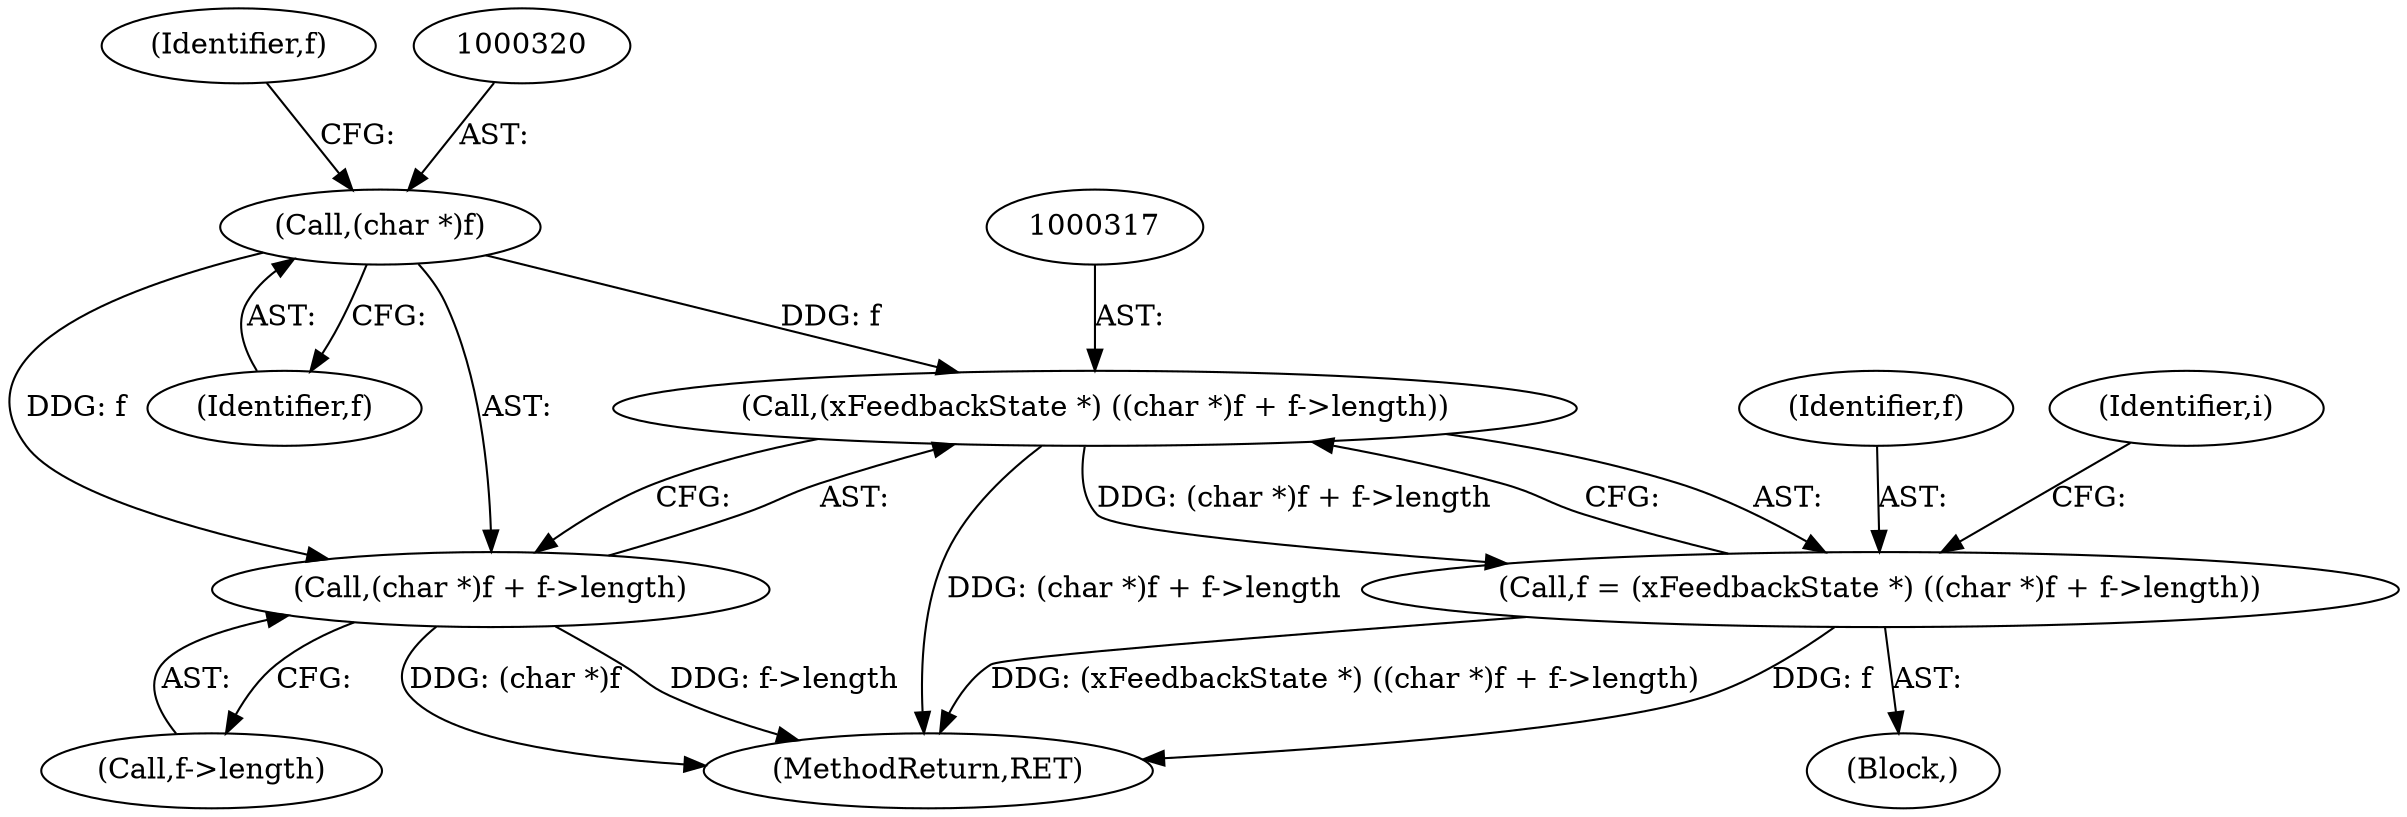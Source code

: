digraph "0_libXi_19a9cd607de73947fcfb104682f203ffe4e1f4e5_1@pointer" {
"1000319" [label="(Call,(char *)f)"];
"1000316" [label="(Call,(xFeedbackState *) ((char *)f + f->length))"];
"1000314" [label="(Call,f = (xFeedbackState *) ((char *)f + f->length))"];
"1000318" [label="(Call,(char *)f + f->length)"];
"1000314" [label="(Call,f = (xFeedbackState *) ((char *)f + f->length))"];
"1000315" [label="(Identifier,f)"];
"1000318" [label="(Call,(char *)f + f->length)"];
"1000316" [label="(Call,(xFeedbackState *) ((char *)f + f->length))"];
"1000243" [label="(Identifier,i)"];
"1000322" [label="(Call,f->length)"];
"1000319" [label="(Call,(char *)f)"];
"1000321" [label="(Identifier,f)"];
"1000244" [label="(Block,)"];
"1000737" [label="(MethodReturn,RET)"];
"1000323" [label="(Identifier,f)"];
"1000319" -> "1000318"  [label="AST: "];
"1000319" -> "1000321"  [label="CFG: "];
"1000320" -> "1000319"  [label="AST: "];
"1000321" -> "1000319"  [label="AST: "];
"1000323" -> "1000319"  [label="CFG: "];
"1000319" -> "1000316"  [label="DDG: f"];
"1000319" -> "1000318"  [label="DDG: f"];
"1000316" -> "1000314"  [label="AST: "];
"1000316" -> "1000318"  [label="CFG: "];
"1000317" -> "1000316"  [label="AST: "];
"1000318" -> "1000316"  [label="AST: "];
"1000314" -> "1000316"  [label="CFG: "];
"1000316" -> "1000737"  [label="DDG: (char *)f + f->length"];
"1000316" -> "1000314"  [label="DDG: (char *)f + f->length"];
"1000314" -> "1000244"  [label="AST: "];
"1000315" -> "1000314"  [label="AST: "];
"1000243" -> "1000314"  [label="CFG: "];
"1000314" -> "1000737"  [label="DDG: f"];
"1000314" -> "1000737"  [label="DDG: (xFeedbackState *) ((char *)f + f->length)"];
"1000318" -> "1000322"  [label="CFG: "];
"1000322" -> "1000318"  [label="AST: "];
"1000318" -> "1000737"  [label="DDG: (char *)f"];
"1000318" -> "1000737"  [label="DDG: f->length"];
}

